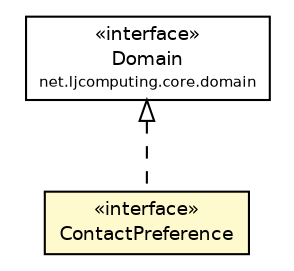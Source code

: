 #!/usr/local/bin/dot
#
# Class diagram 
# Generated by UMLGraph version R5_6 (http://www.umlgraph.org/)
#

digraph G {
	edge [fontname="Helvetica",fontsize=10,labelfontname="Helvetica",labelfontsize=10];
	node [fontname="Helvetica",fontsize=10,shape=plaintext];
	nodesep=0.25;
	ranksep=0.5;
	// net.ljcomputing.people.domain.ContactPreference
	c75 [label=<<table title="net.ljcomputing.people.domain.ContactPreference" border="0" cellborder="1" cellspacing="0" cellpadding="2" port="p" bgcolor="lemonChiffon" href="./ContactPreference.html">
		<tr><td><table border="0" cellspacing="0" cellpadding="1">
<tr><td align="center" balign="center"> &#171;interface&#187; </td></tr>
<tr><td align="center" balign="center"> ContactPreference </td></tr>
		</table></td></tr>
		</table>>, URL="./ContactPreference.html", fontname="Helvetica", fontcolor="black", fontsize=9.0];
	//net.ljcomputing.people.domain.ContactPreference implements net.ljcomputing.core.domain.Domain
	c87:p -> c75:p [dir=back,arrowtail=empty,style=dashed];
	// net.ljcomputing.core.domain.Domain
	c87 [label=<<table title="net.ljcomputing.core.domain.Domain" border="0" cellborder="1" cellspacing="0" cellpadding="2" port="p">
		<tr><td><table border="0" cellspacing="0" cellpadding="1">
<tr><td align="center" balign="center"> &#171;interface&#187; </td></tr>
<tr><td align="center" balign="center"> Domain </td></tr>
<tr><td align="center" balign="center"><font point-size="7.0"> net.ljcomputing.core.domain </font></td></tr>
		</table></td></tr>
		</table>>, URL="null", fontname="Helvetica", fontcolor="black", fontsize=9.0];
}

